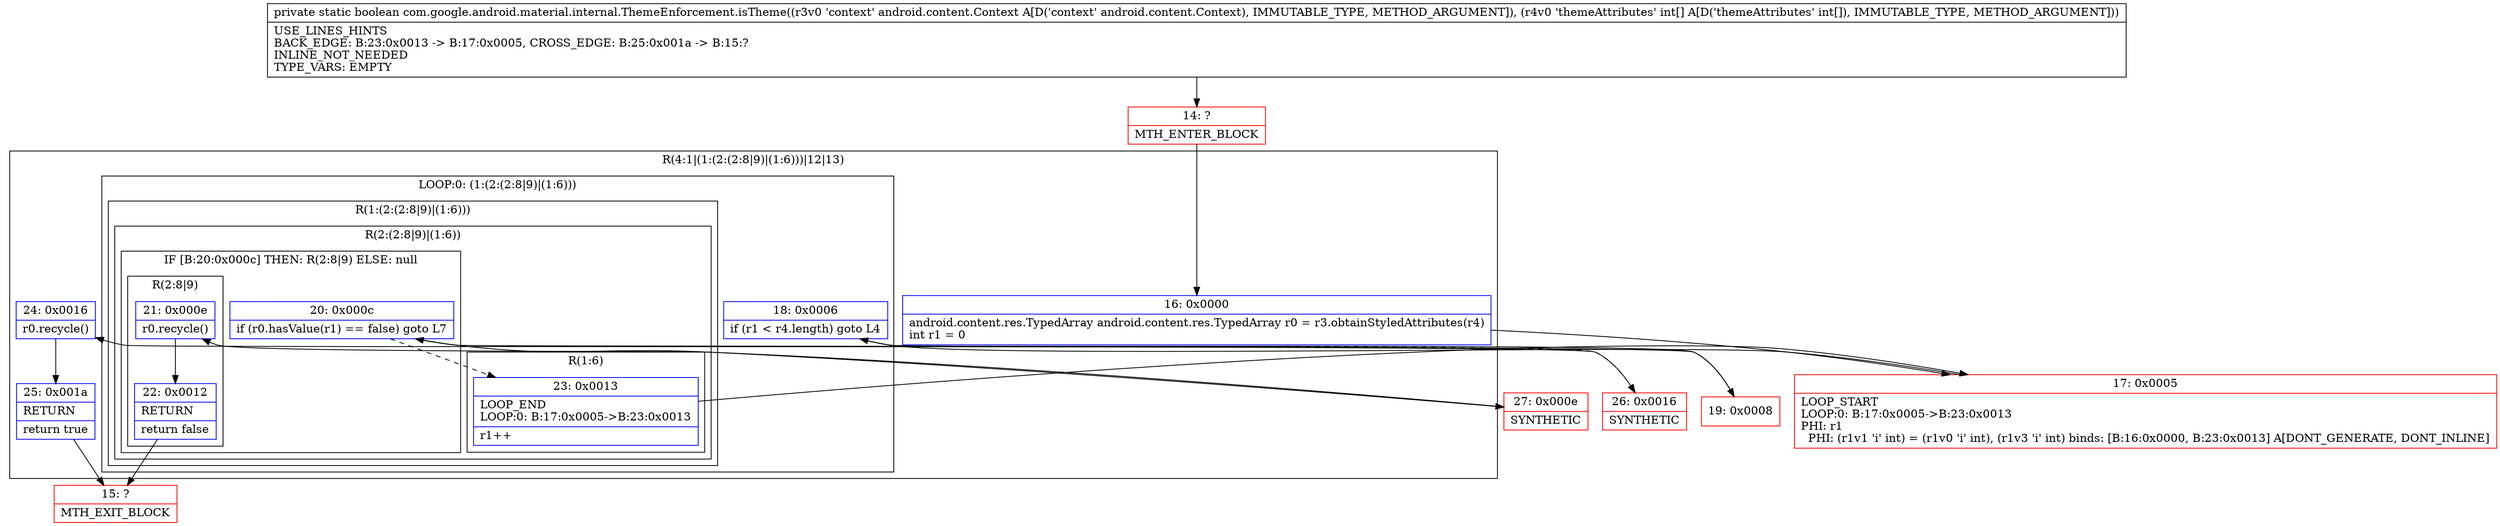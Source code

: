 digraph "CFG forcom.google.android.material.internal.ThemeEnforcement.isTheme(Landroid\/content\/Context;[I)Z" {
subgraph cluster_Region_1738846658 {
label = "R(4:1|(1:(2:(2:8|9)|(1:6)))|12|13)";
node [shape=record,color=blue];
Node_16 [shape=record,label="{16\:\ 0x0000|android.content.res.TypedArray android.content.res.TypedArray r0 = r3.obtainStyledAttributes(r4)\lint r1 = 0\l}"];
subgraph cluster_LoopRegion_2141566944 {
label = "LOOP:0: (1:(2:(2:8|9)|(1:6)))";
node [shape=record,color=blue];
Node_18 [shape=record,label="{18\:\ 0x0006|if (r1 \< r4.length) goto L4\l}"];
subgraph cluster_Region_1203960083 {
label = "R(1:(2:(2:8|9)|(1:6)))";
node [shape=record,color=blue];
subgraph cluster_Region_1509323303 {
label = "R(2:(2:8|9)|(1:6))";
node [shape=record,color=blue];
subgraph cluster_IfRegion_179090869 {
label = "IF [B:20:0x000c] THEN: R(2:8|9) ELSE: null";
node [shape=record,color=blue];
Node_20 [shape=record,label="{20\:\ 0x000c|if (r0.hasValue(r1) == false) goto L7\l}"];
subgraph cluster_Region_782041896 {
label = "R(2:8|9)";
node [shape=record,color=blue];
Node_21 [shape=record,label="{21\:\ 0x000e|r0.recycle()\l}"];
Node_22 [shape=record,label="{22\:\ 0x0012|RETURN\l|return false\l}"];
}
}
subgraph cluster_Region_1036858231 {
label = "R(1:6)";
node [shape=record,color=blue];
Node_23 [shape=record,label="{23\:\ 0x0013|LOOP_END\lLOOP:0: B:17:0x0005\-\>B:23:0x0013\l|r1++\l}"];
}
}
}
}
Node_24 [shape=record,label="{24\:\ 0x0016|r0.recycle()\l}"];
Node_25 [shape=record,label="{25\:\ 0x001a|RETURN\l|return true\l}"];
}
Node_14 [shape=record,color=red,label="{14\:\ ?|MTH_ENTER_BLOCK\l}"];
Node_17 [shape=record,color=red,label="{17\:\ 0x0005|LOOP_START\lLOOP:0: B:17:0x0005\-\>B:23:0x0013\lPHI: r1 \l  PHI: (r1v1 'i' int) = (r1v0 'i' int), (r1v3 'i' int) binds: [B:16:0x0000, B:23:0x0013] A[DONT_GENERATE, DONT_INLINE]\l}"];
Node_19 [shape=record,color=red,label="{19\:\ 0x0008}"];
Node_27 [shape=record,color=red,label="{27\:\ 0x000e|SYNTHETIC\l}"];
Node_15 [shape=record,color=red,label="{15\:\ ?|MTH_EXIT_BLOCK\l}"];
Node_26 [shape=record,color=red,label="{26\:\ 0x0016|SYNTHETIC\l}"];
MethodNode[shape=record,label="{private static boolean com.google.android.material.internal.ThemeEnforcement.isTheme((r3v0 'context' android.content.Context A[D('context' android.content.Context), IMMUTABLE_TYPE, METHOD_ARGUMENT]), (r4v0 'themeAttributes' int[] A[D('themeAttributes' int[]), IMMUTABLE_TYPE, METHOD_ARGUMENT]))  | USE_LINES_HINTS\lBACK_EDGE: B:23:0x0013 \-\> B:17:0x0005, CROSS_EDGE: B:25:0x001a \-\> B:15:?\lINLINE_NOT_NEEDED\lTYPE_VARS: EMPTY\l}"];
MethodNode -> Node_14;Node_16 -> Node_17;
Node_18 -> Node_19;
Node_18 -> Node_26[style=dashed];
Node_20 -> Node_23[style=dashed];
Node_20 -> Node_27;
Node_21 -> Node_22;
Node_22 -> Node_15;
Node_23 -> Node_17;
Node_24 -> Node_25;
Node_25 -> Node_15;
Node_14 -> Node_16;
Node_17 -> Node_18;
Node_19 -> Node_20;
Node_27 -> Node_21;
Node_26 -> Node_24;
}


